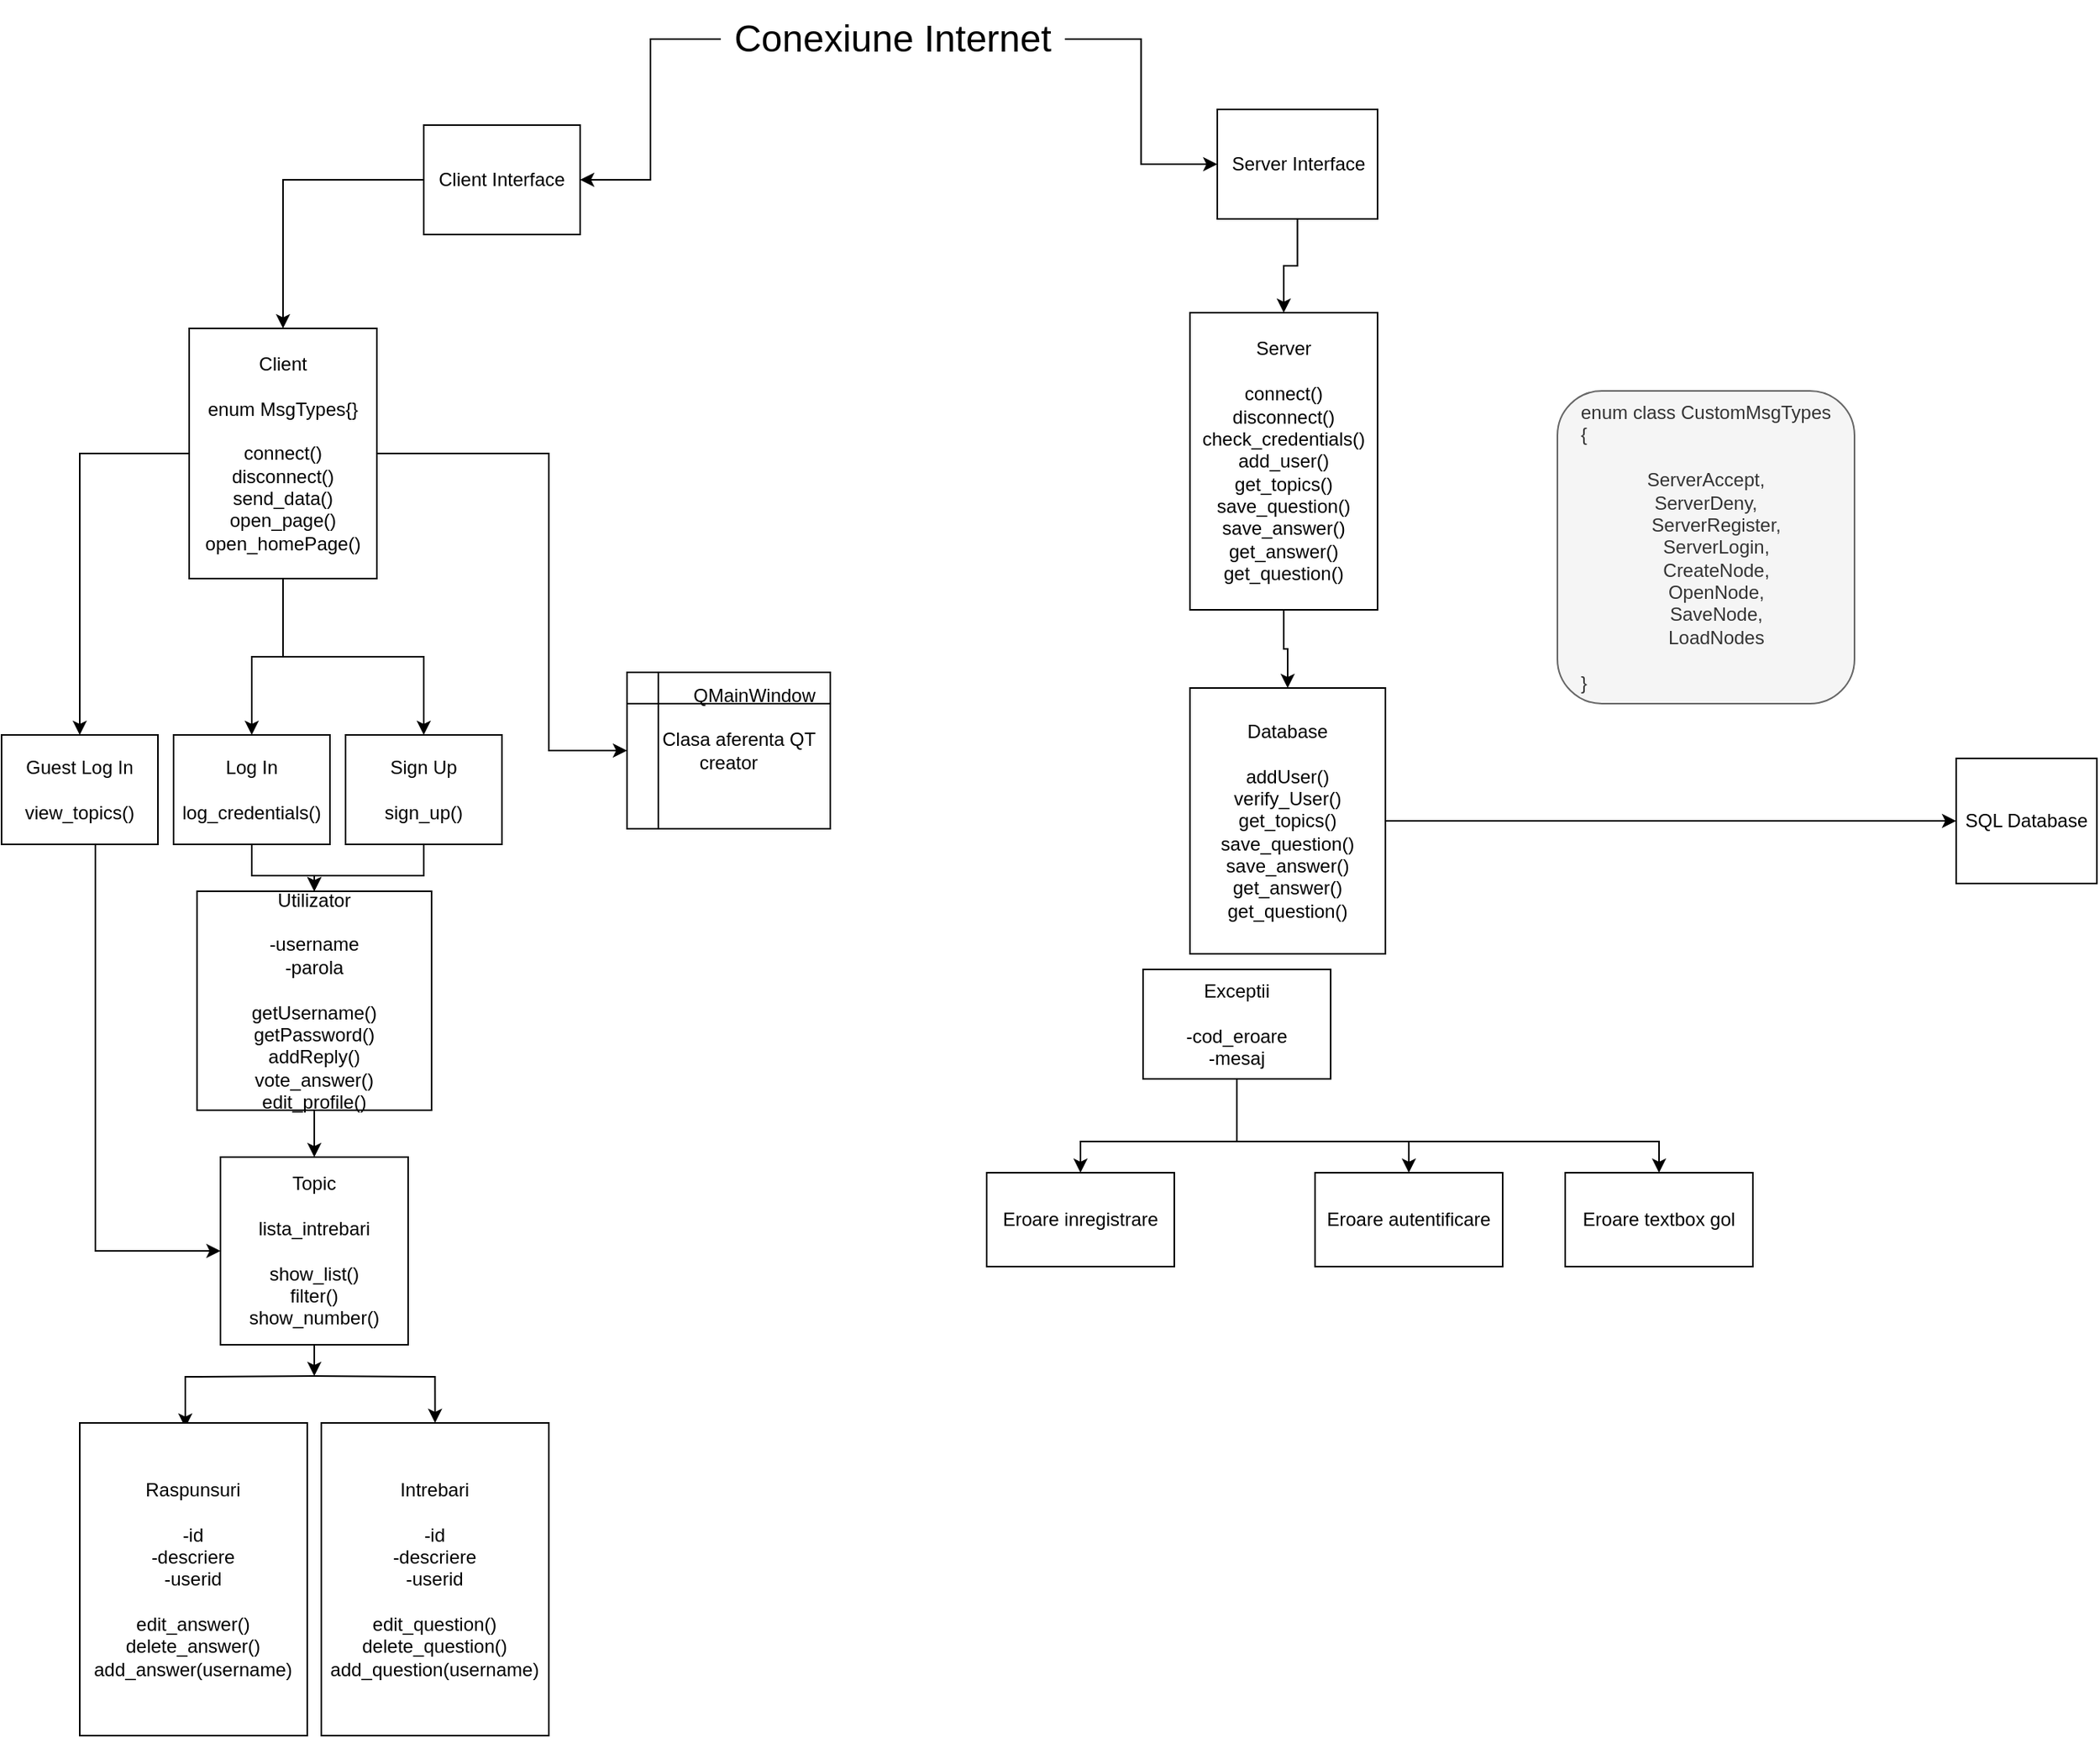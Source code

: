 <mxfile version="16.5.1" type="device"><diagram id="KiIdfqSowoai9umLdwgy" name="Page-1"><mxGraphModel dx="1704" dy="865" grid="1" gridSize="10" guides="1" tooltips="1" connect="1" arrows="1" fold="1" page="1" pageScale="1" pageWidth="1700" pageHeight="1300" math="0" shadow="0"><root><object label="" id="0"><mxCell/></object><mxCell id="1" parent="0"/><mxCell id="qTlj8BZSPipSvGm0B6_f-35" style="edgeStyle=orthogonalEdgeStyle;rounded=0;orthogonalLoop=1;jettySize=auto;html=1;entryX=0;entryY=0.5;entryDx=0;entryDy=0;" edge="1" parent="1" source="v7Mrqpe5gOIKCQsP83aQ-1" target="qTlj8BZSPipSvGm0B6_f-33"><mxGeometry relative="1" as="geometry"/></mxCell><mxCell id="v7Mrqpe5gOIKCQsP83aQ-1" value="Database&lt;br&gt;&lt;br&gt;addUser()&lt;br&gt;verify_User()&lt;br&gt;get_topics()&lt;br&gt;save_question()&lt;br&gt;save_answer()&lt;br&gt;get_answer()&lt;br&gt;get_question()" style="rounded=0;whiteSpace=wrap;html=1;" parent="1" vertex="1"><mxGeometry x="1090" y="480" width="125.01" height="170" as="geometry"/></mxCell><mxCell id="v7Mrqpe5gOIKCQsP83aQ-20" style="edgeStyle=orthogonalEdgeStyle;rounded=0;orthogonalLoop=1;jettySize=auto;html=1;entryX=0.5;entryY=0;entryDx=0;entryDy=0;" parent="1" target="v7Mrqpe5gOIKCQsP83aQ-10" edge="1"><mxGeometry relative="1" as="geometry"><mxPoint x="529.523" y="920" as="sourcePoint"/></mxGeometry></mxCell><mxCell id="v7Mrqpe5gOIKCQsP83aQ-21" style="edgeStyle=orthogonalEdgeStyle;rounded=0;orthogonalLoop=1;jettySize=auto;html=1;entryX=0.464;entryY=0.015;entryDx=0;entryDy=0;entryPerimeter=0;" parent="1" target="v7Mrqpe5gOIKCQsP83aQ-9" edge="1"><mxGeometry relative="1" as="geometry"><mxPoint x="529.523" y="920" as="sourcePoint"/></mxGeometry></mxCell><mxCell id="qTlj8BZSPipSvGm0B6_f-21" style="edgeStyle=orthogonalEdgeStyle;rounded=0;orthogonalLoop=1;jettySize=auto;html=1;entryX=0.5;entryY=0;entryDx=0;entryDy=0;" edge="1" parent="1" source="v7Mrqpe5gOIKCQsP83aQ-8" target="qTlj8BZSPipSvGm0B6_f-19"><mxGeometry relative="1" as="geometry"/></mxCell><mxCell id="v7Mrqpe5gOIKCQsP83aQ-8" value="Utilizator&lt;br&gt;&lt;br&gt;-username&lt;br&gt;-parola&lt;br&gt;&lt;br&gt;getUsername()&lt;br&gt;getPassword()&lt;br&gt;addReply()&lt;br&gt;vote_answer()&lt;br&gt;edit_profile()" style="rounded=0;whiteSpace=wrap;html=1;" parent="1" vertex="1"><mxGeometry x="455" y="610" width="150" height="140" as="geometry"/></mxCell><mxCell id="v7Mrqpe5gOIKCQsP83aQ-9" value="Raspunsuri&lt;br&gt;&lt;br&gt;-id&lt;br&gt;-descriere&lt;br&gt;-userid&lt;br&gt;&lt;br&gt;edit_answer()&lt;br&gt;delete_answer()&lt;br&gt;add_answer(username)" style="rounded=0;whiteSpace=wrap;html=1;" parent="1" vertex="1"><mxGeometry x="380" y="950" width="145.49" height="200" as="geometry"/></mxCell><mxCell id="v7Mrqpe5gOIKCQsP83aQ-10" value="Intrebari&lt;br&gt;&lt;br&gt;-id&lt;br&gt;-descriere&lt;br&gt;-userid&lt;br&gt;&lt;br&gt;edit_question()&lt;br&gt;delete_question()&lt;br&gt;add_question(username)" style="rounded=0;whiteSpace=wrap;html=1;" parent="1" vertex="1"><mxGeometry x="534.49" y="950" width="145.51" height="200" as="geometry"/></mxCell><mxCell id="v7Mrqpe5gOIKCQsP83aQ-17" value="" style="edgeStyle=orthogonalEdgeStyle;rounded=0;orthogonalLoop=1;jettySize=auto;html=1;" parent="1" source="v7Mrqpe5gOIKCQsP83aQ-11" target="v7Mrqpe5gOIKCQsP83aQ-1" edge="1"><mxGeometry relative="1" as="geometry"/></mxCell><mxCell id="v7Mrqpe5gOIKCQsP83aQ-11" value="Server&lt;br&gt;&lt;br&gt;connect()&lt;br&gt;disconnect()&lt;br&gt;check_credentials()&lt;br&gt;add_user()&lt;br&gt;get_topics()&lt;br&gt;save_question()&lt;br&gt;save_answer()&lt;br&gt;get_answer()&lt;br&gt;get_question()" style="rounded=0;whiteSpace=wrap;html=1;" parent="1" vertex="1"><mxGeometry x="1090" y="240" width="120" height="190" as="geometry"/></mxCell><mxCell id="v7Mrqpe5gOIKCQsP83aQ-24" value="" style="edgeStyle=orthogonalEdgeStyle;rounded=0;orthogonalLoop=1;jettySize=auto;html=1;entryX=0.5;entryY=0;entryDx=0;entryDy=0;" parent="1" source="v7Mrqpe5gOIKCQsP83aQ-12" target="v7Mrqpe5gOIKCQsP83aQ-13" edge="1"><mxGeometry relative="1" as="geometry"><mxPoint x="1020" y="790" as="targetPoint"/><Array as="points"><mxPoint x="1120" y="770"/><mxPoint x="1020" y="770"/></Array></mxGeometry></mxCell><mxCell id="v7Mrqpe5gOIKCQsP83aQ-25" style="edgeStyle=orthogonalEdgeStyle;rounded=0;orthogonalLoop=1;jettySize=auto;html=1;" parent="1" source="v7Mrqpe5gOIKCQsP83aQ-12" target="v7Mrqpe5gOIKCQsP83aQ-14" edge="1"><mxGeometry relative="1" as="geometry"><Array as="points"><mxPoint x="1120" y="770"/><mxPoint x="1230" y="770"/></Array></mxGeometry></mxCell><mxCell id="qTlj8BZSPipSvGm0B6_f-9" style="edgeStyle=orthogonalEdgeStyle;rounded=0;orthogonalLoop=1;jettySize=auto;html=1;entryX=0.5;entryY=0;entryDx=0;entryDy=0;" edge="1" parent="1" source="v7Mrqpe5gOIKCQsP83aQ-12" target="qTlj8BZSPipSvGm0B6_f-8"><mxGeometry relative="1" as="geometry"><Array as="points"><mxPoint x="1120" y="770"/><mxPoint x="1390" y="770"/></Array></mxGeometry></mxCell><mxCell id="v7Mrqpe5gOIKCQsP83aQ-12" value="Exceptii&lt;br&gt;&lt;br&gt;-cod_eroare&lt;br&gt;-mesaj" style="rounded=0;whiteSpace=wrap;html=1;" parent="1" vertex="1"><mxGeometry x="1060" y="660" width="120" height="70" as="geometry"/></mxCell><mxCell id="v7Mrqpe5gOIKCQsP83aQ-13" value="Eroare inregistrare" style="rounded=0;whiteSpace=wrap;html=1;" parent="1" vertex="1"><mxGeometry x="960" y="790" width="120" height="60" as="geometry"/></mxCell><mxCell id="v7Mrqpe5gOIKCQsP83aQ-14" value="Eroare autentificare" style="rounded=0;whiteSpace=wrap;html=1;" parent="1" vertex="1"><mxGeometry x="1170" y="790" width="120" height="60" as="geometry"/></mxCell><mxCell id="qTlj8BZSPipSvGm0B6_f-12" style="edgeStyle=orthogonalEdgeStyle;rounded=0;orthogonalLoop=1;jettySize=auto;html=1;entryX=0.5;entryY=0;entryDx=0;entryDy=0;" edge="1" parent="1" source="qTlj8BZSPipSvGm0B6_f-4" target="qTlj8BZSPipSvGm0B6_f-10"><mxGeometry relative="1" as="geometry"/></mxCell><mxCell id="qTlj8BZSPipSvGm0B6_f-13" style="edgeStyle=orthogonalEdgeStyle;rounded=0;orthogonalLoop=1;jettySize=auto;html=1;entryX=0.5;entryY=0;entryDx=0;entryDy=0;" edge="1" parent="1" source="qTlj8BZSPipSvGm0B6_f-4" target="qTlj8BZSPipSvGm0B6_f-11"><mxGeometry relative="1" as="geometry"><Array as="points"><mxPoint x="510" y="460"/><mxPoint x="600" y="460"/></Array></mxGeometry></mxCell><mxCell id="qTlj8BZSPipSvGm0B6_f-25" style="edgeStyle=orthogonalEdgeStyle;rounded=0;orthogonalLoop=1;jettySize=auto;html=1;entryX=0.5;entryY=0;entryDx=0;entryDy=0;" edge="1" parent="1" source="qTlj8BZSPipSvGm0B6_f-4" target="qTlj8BZSPipSvGm0B6_f-16"><mxGeometry relative="1" as="geometry"/></mxCell><mxCell id="qTlj8BZSPipSvGm0B6_f-31" style="edgeStyle=orthogonalEdgeStyle;rounded=0;orthogonalLoop=1;jettySize=auto;html=1;entryX=0;entryY=0.5;entryDx=0;entryDy=0;" edge="1" parent="1" source="qTlj8BZSPipSvGm0B6_f-4" target="qTlj8BZSPipSvGm0B6_f-28"><mxGeometry relative="1" as="geometry"><Array as="points"><mxPoint x="680" y="330"/><mxPoint x="680" y="520"/></Array></mxGeometry></mxCell><mxCell id="qTlj8BZSPipSvGm0B6_f-4" value="Client&lt;br&gt;&lt;br&gt;enum MsgTypes{}&lt;br&gt;&lt;br&gt;connect()&lt;br&gt;disconnect()&lt;br&gt;send_data()&lt;br&gt;open_page()&lt;br&gt;open_homePage()" style="rounded=0;whiteSpace=wrap;html=1;" vertex="1" parent="1"><mxGeometry x="450" y="250" width="120" height="160" as="geometry"/></mxCell><mxCell id="qTlj8BZSPipSvGm0B6_f-8" value="Eroare textbox gol" style="rounded=0;whiteSpace=wrap;html=1;" vertex="1" parent="1"><mxGeometry x="1330" y="790" width="120" height="60" as="geometry"/></mxCell><mxCell id="qTlj8BZSPipSvGm0B6_f-14" style="edgeStyle=orthogonalEdgeStyle;rounded=0;orthogonalLoop=1;jettySize=auto;html=1;entryX=0.5;entryY=0;entryDx=0;entryDy=0;" edge="1" parent="1" source="qTlj8BZSPipSvGm0B6_f-10" target="v7Mrqpe5gOIKCQsP83aQ-8"><mxGeometry relative="1" as="geometry"/></mxCell><mxCell id="qTlj8BZSPipSvGm0B6_f-10" value="Log In&lt;br&gt;&lt;br&gt;log_credentials()" style="rounded=0;whiteSpace=wrap;html=1;" vertex="1" parent="1"><mxGeometry x="440" y="510" width="100" height="70" as="geometry"/></mxCell><mxCell id="qTlj8BZSPipSvGm0B6_f-15" style="edgeStyle=orthogonalEdgeStyle;rounded=0;orthogonalLoop=1;jettySize=auto;html=1;entryX=0.5;entryY=0;entryDx=0;entryDy=0;" edge="1" parent="1" source="qTlj8BZSPipSvGm0B6_f-11" target="v7Mrqpe5gOIKCQsP83aQ-8"><mxGeometry relative="1" as="geometry"/></mxCell><mxCell id="qTlj8BZSPipSvGm0B6_f-11" value="Sign Up&lt;br&gt;&lt;br&gt;sign_up()" style="rounded=0;whiteSpace=wrap;html=1;" vertex="1" parent="1"><mxGeometry x="550" y="510" width="100" height="70" as="geometry"/></mxCell><mxCell id="qTlj8BZSPipSvGm0B6_f-22" style="edgeStyle=orthogonalEdgeStyle;rounded=0;orthogonalLoop=1;jettySize=auto;html=1;entryX=0;entryY=0.5;entryDx=0;entryDy=0;" edge="1" parent="1" source="qTlj8BZSPipSvGm0B6_f-16" target="qTlj8BZSPipSvGm0B6_f-19"><mxGeometry relative="1" as="geometry"><Array as="points"><mxPoint x="390" y="840"/></Array></mxGeometry></mxCell><mxCell id="qTlj8BZSPipSvGm0B6_f-16" value="Guest Log In&lt;br&gt;&lt;br&gt;view_topics()" style="rounded=0;whiteSpace=wrap;html=1;" vertex="1" parent="1"><mxGeometry x="330" y="510" width="100" height="70" as="geometry"/></mxCell><mxCell id="qTlj8BZSPipSvGm0B6_f-20" style="edgeStyle=orthogonalEdgeStyle;rounded=0;orthogonalLoop=1;jettySize=auto;html=1;" edge="1" parent="1" source="qTlj8BZSPipSvGm0B6_f-19"><mxGeometry relative="1" as="geometry"><mxPoint x="530" y="920" as="targetPoint"/></mxGeometry></mxCell><mxCell id="qTlj8BZSPipSvGm0B6_f-19" value="Topic&lt;br&gt;&lt;br&gt;lista_intrebari&lt;br&gt;&lt;br&gt;show_list()&lt;br&gt;filter()&lt;br&gt;show_number()" style="rounded=0;whiteSpace=wrap;html=1;" vertex="1" parent="1"><mxGeometry x="470" y="780" width="120" height="120" as="geometry"/></mxCell><mxCell id="qTlj8BZSPipSvGm0B6_f-26" value="enum class CustomMsgTypes&lt;br&gt;&lt;div style=&quot;text-align: left&quot;&gt;&lt;span&gt;{&lt;/span&gt;&lt;/div&gt;&lt;div&gt;&lt;span style=&quot;font-size: 12px&quot;&gt;&lt;br&gt;&lt;/span&gt;&lt;/div&gt;&lt;div&gt;&lt;span style=&quot;font-size: 12px&quot;&gt;&lt;span&gt;&#9;&lt;/span&gt;ServerAccept,&lt;/span&gt;&lt;/div&gt;&lt;div&gt;&lt;span style=&quot;font-size: 12px&quot;&gt;&lt;span&gt;&#9;&lt;/span&gt;ServerDeny,&lt;/span&gt;&lt;/div&gt;&lt;div&gt;&lt;span style=&quot;font-size: 12px&quot;&gt;&amp;nbsp; &amp;nbsp; ServerRegister,&lt;/span&gt;&lt;/div&gt;&lt;div&gt;&lt;span style=&quot;font-size: 12px&quot;&gt;&amp;nbsp; &amp;nbsp; ServerLogin,&lt;/span&gt;&lt;/div&gt;&lt;div&gt;&lt;span style=&quot;font-size: 12px&quot;&gt;&amp;nbsp; &amp;nbsp; CreateNode,&lt;/span&gt;&lt;/div&gt;&lt;div&gt;&lt;span style=&quot;font-size: 12px&quot;&gt;&amp;nbsp; &amp;nbsp; OpenNode,&lt;/span&gt;&lt;/div&gt;&lt;div&gt;&lt;span style=&quot;font-size: 12px&quot;&gt;&amp;nbsp; &amp;nbsp; SaveNode,&lt;/span&gt;&lt;/div&gt;&lt;div&gt;&lt;span style=&quot;font-size: 12px&quot;&gt;&amp;nbsp; &amp;nbsp; LoadNodes&lt;/span&gt;&lt;/div&gt;&lt;br&gt;&lt;div style=&quot;text-align: left&quot;&gt;&lt;span&gt;}&lt;/span&gt;&lt;/div&gt;" style="rounded=1;whiteSpace=wrap;html=1;align=center;fillColor=#f5f5f5;strokeColor=#666666;fontColor=#333333;" vertex="1" parent="1"><mxGeometry x="1325" y="290" width="190" height="200" as="geometry"/></mxCell><mxCell id="qTlj8BZSPipSvGm0B6_f-27" value="" style="group" vertex="1" connectable="0" parent="1"><mxGeometry x="730" y="470" width="130" height="100" as="geometry"/></mxCell><mxCell id="qTlj8BZSPipSvGm0B6_f-28" value="&amp;nbsp; &amp;nbsp; Clasa aferenta QT creator" style="shape=internalStorage;whiteSpace=wrap;html=1;backgroundOutline=1;" vertex="1" parent="qTlj8BZSPipSvGm0B6_f-27"><mxGeometry width="130" height="100" as="geometry"/></mxCell><mxCell id="qTlj8BZSPipSvGm0B6_f-29" value="QMainWindow" style="text;html=1;strokeColor=none;fillColor=none;align=center;verticalAlign=middle;whiteSpace=wrap;rounded=0;" vertex="1" parent="qTlj8BZSPipSvGm0B6_f-27"><mxGeometry x="35.455" y="10" width="93.423" height="10" as="geometry"/></mxCell><mxCell id="qTlj8BZSPipSvGm0B6_f-33" value="SQL Database" style="rounded=0;whiteSpace=wrap;html=1;" vertex="1" parent="1"><mxGeometry x="1580" y="525" width="90.02" height="80" as="geometry"/></mxCell><mxCell id="qTlj8BZSPipSvGm0B6_f-40" style="edgeStyle=orthogonalEdgeStyle;rounded=0;orthogonalLoop=1;jettySize=auto;html=1;entryX=1;entryY=0.5;entryDx=0;entryDy=0;fontSize=24;" edge="1" parent="1" source="qTlj8BZSPipSvGm0B6_f-36" target="qTlj8BZSPipSvGm0B6_f-37"><mxGeometry relative="1" as="geometry"/></mxCell><mxCell id="qTlj8BZSPipSvGm0B6_f-42" style="edgeStyle=orthogonalEdgeStyle;rounded=0;orthogonalLoop=1;jettySize=auto;html=1;entryX=0;entryY=0.5;entryDx=0;entryDy=0;fontSize=24;" edge="1" parent="1" source="qTlj8BZSPipSvGm0B6_f-36" target="qTlj8BZSPipSvGm0B6_f-41"><mxGeometry relative="1" as="geometry"/></mxCell><mxCell id="qTlj8BZSPipSvGm0B6_f-36" value="&lt;font style=&quot;font-size: 24px&quot;&gt;Conexiune Internet&lt;/font&gt;" style="text;html=1;strokeColor=none;fillColor=none;align=center;verticalAlign=middle;whiteSpace=wrap;rounded=0;" vertex="1" parent="1"><mxGeometry x="790" y="40" width="220" height="50" as="geometry"/></mxCell><mxCell id="qTlj8BZSPipSvGm0B6_f-39" style="edgeStyle=orthogonalEdgeStyle;rounded=0;orthogonalLoop=1;jettySize=auto;html=1;entryX=0.5;entryY=0;entryDx=0;entryDy=0;fontSize=24;" edge="1" parent="1" source="qTlj8BZSPipSvGm0B6_f-37" target="qTlj8BZSPipSvGm0B6_f-4"><mxGeometry relative="1" as="geometry"/></mxCell><mxCell id="qTlj8BZSPipSvGm0B6_f-37" value="Client Interface" style="rounded=0;whiteSpace=wrap;html=1;" vertex="1" parent="1"><mxGeometry x="600" y="120" width="100" height="70" as="geometry"/></mxCell><mxCell id="qTlj8BZSPipSvGm0B6_f-43" style="edgeStyle=orthogonalEdgeStyle;rounded=0;orthogonalLoop=1;jettySize=auto;html=1;entryX=0.5;entryY=0;entryDx=0;entryDy=0;fontSize=24;" edge="1" parent="1" source="qTlj8BZSPipSvGm0B6_f-41" target="v7Mrqpe5gOIKCQsP83aQ-11"><mxGeometry relative="1" as="geometry"/></mxCell><mxCell id="qTlj8BZSPipSvGm0B6_f-41" value="Server Interface" style="rounded=0;whiteSpace=wrap;html=1;" vertex="1" parent="1"><mxGeometry x="1107.5" y="110" width="102.5" height="70" as="geometry"/></mxCell></root></mxGraphModel></diagram></mxfile>